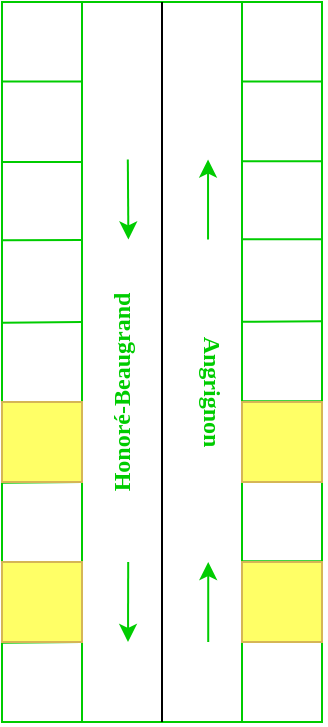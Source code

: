 <mxfile version="20.2.7" type="device"><diagram id="OylcVsRS-XCSKNIYDoVY" name="Page-1"><mxGraphModel dx="865" dy="449" grid="1" gridSize="10" guides="1" tooltips="1" connect="1" arrows="1" fold="1" page="1" pageScale="1" pageWidth="850" pageHeight="1100" math="0" shadow="0"><root><mxCell id="0"/><mxCell id="1" parent="0"/><mxCell id="CCdBk-kMrde8lJJXCoQE-1" value="" style="rounded=1;whiteSpace=wrap;html=1;rotation=-90;strokeColor=#00CC00;arcSize=0;" parent="1" vertex="1"><mxGeometry x="310" y="180" width="360" height="160" as="geometry"/></mxCell><mxCell id="CCdBk-kMrde8lJJXCoQE-4" value="" style="endArrow=none;html=1;rounded=0;strokeColor=#00CC00;" parent="1" edge="1"><mxGeometry width="50" height="50" relative="1" as="geometry"><mxPoint x="450" y="160" as="sourcePoint"/><mxPoint x="410" y="160" as="targetPoint"/></mxGeometry></mxCell><mxCell id="CCdBk-kMrde8lJJXCoQE-5" value="" style="endArrow=none;html=1;rounded=0;strokeColor=#00CC00;" parent="1" edge="1"><mxGeometry width="50" height="50" relative="1" as="geometry"><mxPoint x="450" y="199" as="sourcePoint"/><mxPoint x="410.16" y="199.07" as="targetPoint"/></mxGeometry></mxCell><mxCell id="CCdBk-kMrde8lJJXCoQE-6" value="" style="endArrow=none;html=1;rounded=0;strokeColor=#00CC00;" parent="1" edge="1"><mxGeometry width="50" height="50" relative="1" as="geometry"><mxPoint x="450" y="240" as="sourcePoint"/><mxPoint x="410.16" y="240.32" as="targetPoint"/></mxGeometry></mxCell><mxCell id="CCdBk-kMrde8lJJXCoQE-7" value="" style="endArrow=none;html=1;rounded=0;strokeColor=#00CC00;" parent="1" edge="1"><mxGeometry width="50" height="50" relative="1" as="geometry"><mxPoint x="450" y="280" as="sourcePoint"/><mxPoint x="410.16" y="280.04" as="targetPoint"/></mxGeometry></mxCell><mxCell id="CCdBk-kMrde8lJJXCoQE-8" value="" style="endArrow=none;html=1;rounded=0;strokeColor=#00CC00;" parent="1" edge="1"><mxGeometry width="50" height="50" relative="1" as="geometry"><mxPoint x="450" y="320" as="sourcePoint"/><mxPoint x="410.16" y="320.32" as="targetPoint"/></mxGeometry></mxCell><mxCell id="CCdBk-kMrde8lJJXCoQE-10" value="" style="endArrow=none;html=1;rounded=0;strokeColor=#00CC00;" parent="1" edge="1"><mxGeometry width="50" height="50" relative="1" as="geometry"><mxPoint x="449.84" y="400" as="sourcePoint"/><mxPoint x="410.0" y="400.32" as="targetPoint"/></mxGeometry></mxCell><mxCell id="CCdBk-kMrde8lJJXCoQE-11" value="" style="endArrow=none;html=1;rounded=0;entryX=1;entryY=0.5;entryDx=0;entryDy=0;exitX=0;exitY=0.5;exitDx=0;exitDy=0;" parent="1" source="CCdBk-kMrde8lJJXCoQE-1" target="CCdBk-kMrde8lJJXCoQE-1" edge="1"><mxGeometry width="50" height="50" relative="1" as="geometry"><mxPoint x="328.25" y="310" as="sourcePoint"/><mxPoint x="378.25" y="260" as="targetPoint"/></mxGeometry></mxCell><mxCell id="CCdBk-kMrde8lJJXCoQE-12" value="" style="endArrow=none;html=1;rounded=0;entryX=1;entryY=0.25;entryDx=0;entryDy=0;exitX=0;exitY=0.25;exitDx=0;exitDy=0;strokeColor=#00CC00;endSize=9;" parent="1" source="CCdBk-kMrde8lJJXCoQE-1" target="CCdBk-kMrde8lJJXCoQE-1" edge="1"><mxGeometry width="50" height="50" relative="1" as="geometry"><mxPoint x="328.25" y="310" as="sourcePoint"/><mxPoint x="378.25" y="260" as="targetPoint"/></mxGeometry></mxCell><mxCell id="CCdBk-kMrde8lJJXCoQE-13" value="" style="endArrow=none;html=1;rounded=0;entryX=1;entryY=0.75;entryDx=0;entryDy=0;exitX=0;exitY=0.75;exitDx=0;exitDy=0;strokeColor=#00CC00;" parent="1" source="CCdBk-kMrde8lJJXCoQE-1" target="CCdBk-kMrde8lJJXCoQE-1" edge="1"><mxGeometry width="50" height="50" relative="1" as="geometry"><mxPoint x="328.25" y="310" as="sourcePoint"/><mxPoint x="378.25" y="260" as="targetPoint"/></mxGeometry></mxCell><mxCell id="CCdBk-kMrde8lJJXCoQE-15" value="" style="endArrow=none;html=1;rounded=0;strokeColor=#00CC00;" parent="1" edge="1"><mxGeometry width="50" height="50" relative="1" as="geometry"><mxPoint x="450" y="360" as="sourcePoint"/><mxPoint x="410" y="360" as="targetPoint"/></mxGeometry></mxCell><mxCell id="CCdBk-kMrde8lJJXCoQE-24" value="" style="endArrow=none;html=1;rounded=0;strokeColor=#00CC00;" parent="1" edge="1"><mxGeometry width="50" height="50" relative="1" as="geometry"><mxPoint x="570.25" y="159.6" as="sourcePoint"/><mxPoint x="530.25" y="159.6" as="targetPoint"/></mxGeometry></mxCell><mxCell id="CCdBk-kMrde8lJJXCoQE-25" value="" style="endArrow=none;html=1;rounded=0;strokeColor=#00CC00;" parent="1" edge="1"><mxGeometry width="50" height="50" relative="1" as="geometry"><mxPoint x="570.25" y="198.6" as="sourcePoint"/><mxPoint x="530.25" y="198.67" as="targetPoint"/></mxGeometry></mxCell><mxCell id="CCdBk-kMrde8lJJXCoQE-26" value="" style="endArrow=none;html=1;rounded=0;strokeColor=#00CC00;" parent="1" edge="1"><mxGeometry width="50" height="50" relative="1" as="geometry"><mxPoint x="570.25" y="239.6" as="sourcePoint"/><mxPoint x="530.25" y="239.92" as="targetPoint"/></mxGeometry></mxCell><mxCell id="CCdBk-kMrde8lJJXCoQE-27" value="" style="endArrow=none;html=1;rounded=0;strokeColor=#00CC00;" parent="1" edge="1"><mxGeometry width="50" height="50" relative="1" as="geometry"><mxPoint x="570.25" y="279.6" as="sourcePoint"/><mxPoint x="530.25" y="279.64" as="targetPoint"/></mxGeometry></mxCell><mxCell id="CCdBk-kMrde8lJJXCoQE-28" value="" style="endArrow=none;html=1;rounded=0;strokeColor=#00CC00;" parent="1" edge="1"><mxGeometry width="50" height="50" relative="1" as="geometry"><mxPoint x="570.25" y="319.6" as="sourcePoint"/><mxPoint x="530.25" y="319.92" as="targetPoint"/></mxGeometry></mxCell><mxCell id="CCdBk-kMrde8lJJXCoQE-29" value="" style="endArrow=none;html=1;rounded=0;strokeColor=#00CC00;" parent="1" edge="1"><mxGeometry width="50" height="50" relative="1" as="geometry"><mxPoint x="570.25" y="399.6" as="sourcePoint"/><mxPoint x="530.25" y="399.92" as="targetPoint"/></mxGeometry></mxCell><mxCell id="CCdBk-kMrde8lJJXCoQE-30" value="" style="endArrow=none;html=1;rounded=0;entryX=0.25;entryY=0;entryDx=0;entryDy=0;strokeColor=#00CC00;" parent="1" edge="1"><mxGeometry width="50" height="50" relative="1" as="geometry"><mxPoint x="570.25" y="359.6" as="sourcePoint"/><mxPoint x="530.25" y="359.6" as="targetPoint"/></mxGeometry></mxCell><mxCell id="CCdBk-kMrde8lJJXCoQE-31" value="Angrignon" style="text;html=1;strokeColor=none;fillColor=none;align=center;verticalAlign=middle;whiteSpace=wrap;rounded=0;rotation=90;fontColor=#00CC00;fontStyle=1;fontFamily=Lucida Console;" parent="1" vertex="1"><mxGeometry x="470" y="260" width="90" height="30" as="geometry"/></mxCell><mxCell id="CCdBk-kMrde8lJJXCoQE-32" value="Honor&lt;b style=&quot;text-align: left; background-color: rgb(255, 255, 255);&quot;&gt;&lt;font style=&quot;font-size: 12px;&quot;&gt;é-Beaugrand&lt;/font&gt;&lt;/b&gt;" style="text;html=1;strokeColor=none;fillColor=none;align=center;verticalAlign=middle;whiteSpace=wrap;rounded=0;rotation=-90;fontColor=#00CC00;fontStyle=1;fontFamily=Lucida Console;" parent="1" vertex="1"><mxGeometry x="390" y="260" width="160" height="30" as="geometry"/></mxCell><mxCell id="CCdBk-kMrde8lJJXCoQE-34" value="" style="endArrow=classic;html=1;rounded=0;fontFamily=Lucida Console;fontSize=12;fontColor=#00CC00;strokeColor=#00CC00;fontStyle=1" parent="1" edge="1"><mxGeometry width="50" height="50" relative="1" as="geometry"><mxPoint x="513.02" y="198.75" as="sourcePoint"/><mxPoint x="513.02" y="158.75" as="targetPoint"/><Array as="points"/></mxGeometry></mxCell><mxCell id="CCdBk-kMrde8lJJXCoQE-35" value="" style="endArrow=classic;html=1;rounded=0;fontFamily=Lucida Console;fontSize=12;fontColor=#00CC00;strokeColor=#00CC00;fontStyle=1" parent="1" edge="1"><mxGeometry width="50" height="50" relative="1" as="geometry"><mxPoint x="513.11" y="400" as="sourcePoint"/><mxPoint x="513.11" y="360" as="targetPoint"/></mxGeometry></mxCell><mxCell id="CCdBk-kMrde8lJJXCoQE-36" value="" style="endArrow=classic;html=1;rounded=0;fontFamily=Lucida Console;fontSize=12;fontColor=#00CC00;strokeColor=#00CC00;fontStyle=1" parent="1" edge="1"><mxGeometry width="50" height="50" relative="1" as="geometry"><mxPoint x="473.1" y="360.0" as="sourcePoint"/><mxPoint x="473" y="400" as="targetPoint"/><Array as="points"/></mxGeometry></mxCell><mxCell id="CCdBk-kMrde8lJJXCoQE-37" value="" style="endArrow=classic;html=1;rounded=0;fontFamily=Lucida Console;fontSize=12;fontColor=#00CC00;strokeColor=#00CC00;fontStyle=1" parent="1" edge="1"><mxGeometry width="50" height="50" relative="1" as="geometry"><mxPoint x="472.91" y="158.75" as="sourcePoint"/><mxPoint x="473.2" y="198.75" as="targetPoint"/></mxGeometry></mxCell><mxCell id="JMoQ618bNgeiEcejHzmU-1" value="" style="text;html=1;strokeColor=#d6b656;fillColor=#FFFF66;align=center;verticalAlign=middle;whiteSpace=wrap;rounded=1;fontFamily=Lucida Console;fontSize=7;fontColor=#00CC00;glass=0;sketch=0;arcSize=0;" parent="1" vertex="1"><mxGeometry x="410" y="360" width="40" height="40" as="geometry"/></mxCell><mxCell id="JMoQ618bNgeiEcejHzmU-3" value="" style="text;html=1;strokeColor=#d6b656;fillColor=#FFFF66;align=center;verticalAlign=middle;whiteSpace=wrap;rounded=1;fontFamily=Lucida Console;fontSize=7;fontColor=#00CC00;glass=0;sketch=0;arcSize=0;" parent="1" vertex="1"><mxGeometry x="530" y="360" width="40" height="40" as="geometry"/></mxCell><mxCell id="JMoQ618bNgeiEcejHzmU-4" value="" style="text;html=1;strokeColor=#d6b656;fillColor=#FFFF66;align=center;verticalAlign=middle;whiteSpace=wrap;rounded=1;fontFamily=Lucida Console;fontSize=7;fontColor=#00CC00;glass=0;sketch=0;arcSize=0;" parent="1" vertex="1"><mxGeometry x="530" y="280" width="40" height="40" as="geometry"/></mxCell><mxCell id="JMoQ618bNgeiEcejHzmU-6" value="" style="text;html=1;strokeColor=#d6b656;fillColor=#FFFF66;align=center;verticalAlign=middle;whiteSpace=wrap;rounded=1;fontFamily=Lucida Console;fontSize=7;fontColor=#00CC00;glass=0;sketch=0;arcSize=0;" parent="1" vertex="1"><mxGeometry x="410" y="280" width="40" height="40" as="geometry"/></mxCell><mxCell id="-S2LpZ2Q7ccBmGWUPwFg-1" value="" style="endArrow=none;html=1;rounded=0;strokeColor=#00CC00;" edge="1" parent="1"><mxGeometry width="50" height="50" relative="1" as="geometry"><mxPoint x="450" y="119.71" as="sourcePoint"/><mxPoint x="410" y="119.71" as="targetPoint"/></mxGeometry></mxCell><mxCell id="-S2LpZ2Q7ccBmGWUPwFg-4" value="" style="endArrow=none;html=1;rounded=0;strokeColor=#00CC00;" edge="1" parent="1"><mxGeometry width="50" height="50" relative="1" as="geometry"><mxPoint x="570" y="119.71" as="sourcePoint"/><mxPoint x="530.25" y="119.71" as="targetPoint"/></mxGeometry></mxCell></root></mxGraphModel></diagram></mxfile>